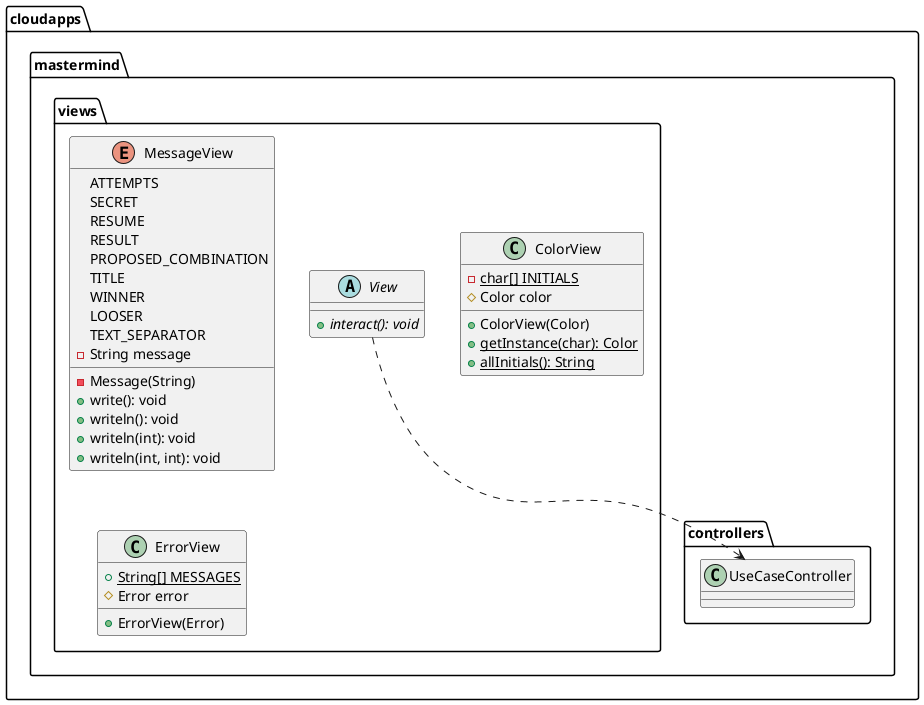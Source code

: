 @startuml Package **cloudapps.mastermind.views**

package "cloudapps.mastermind.views" {

  abstract class View {
    +{abstract}interact(): void
  }
  
  enum MessageView {
    ATTEMPTS
    SECRET
    RESUME
    RESULT
    PROPOSED_COMBINATION
    TITLE 
    WINNER
    LOOSER    
    TEXT_SEPARATOR    
    -String message
    -Message(String)
    +write(): void
    +writeln(): void
    +writeln(int): void  
    +writeln(int, int): void
  }
  
  class ColorView {
    -{static}char[] INITIALS
    #Color color
    +ColorView(Color)
    +{static} getInstance(char): Color
    +{static} allInitials(): String
  }
  
  class ErrorView {
    +{static}String[] MESSAGES
    #Error error
    +ErrorView(Error)
  }
  
  View ..> cloudapps.mastermind.controllers.UseCaseController  
}

@enduml
